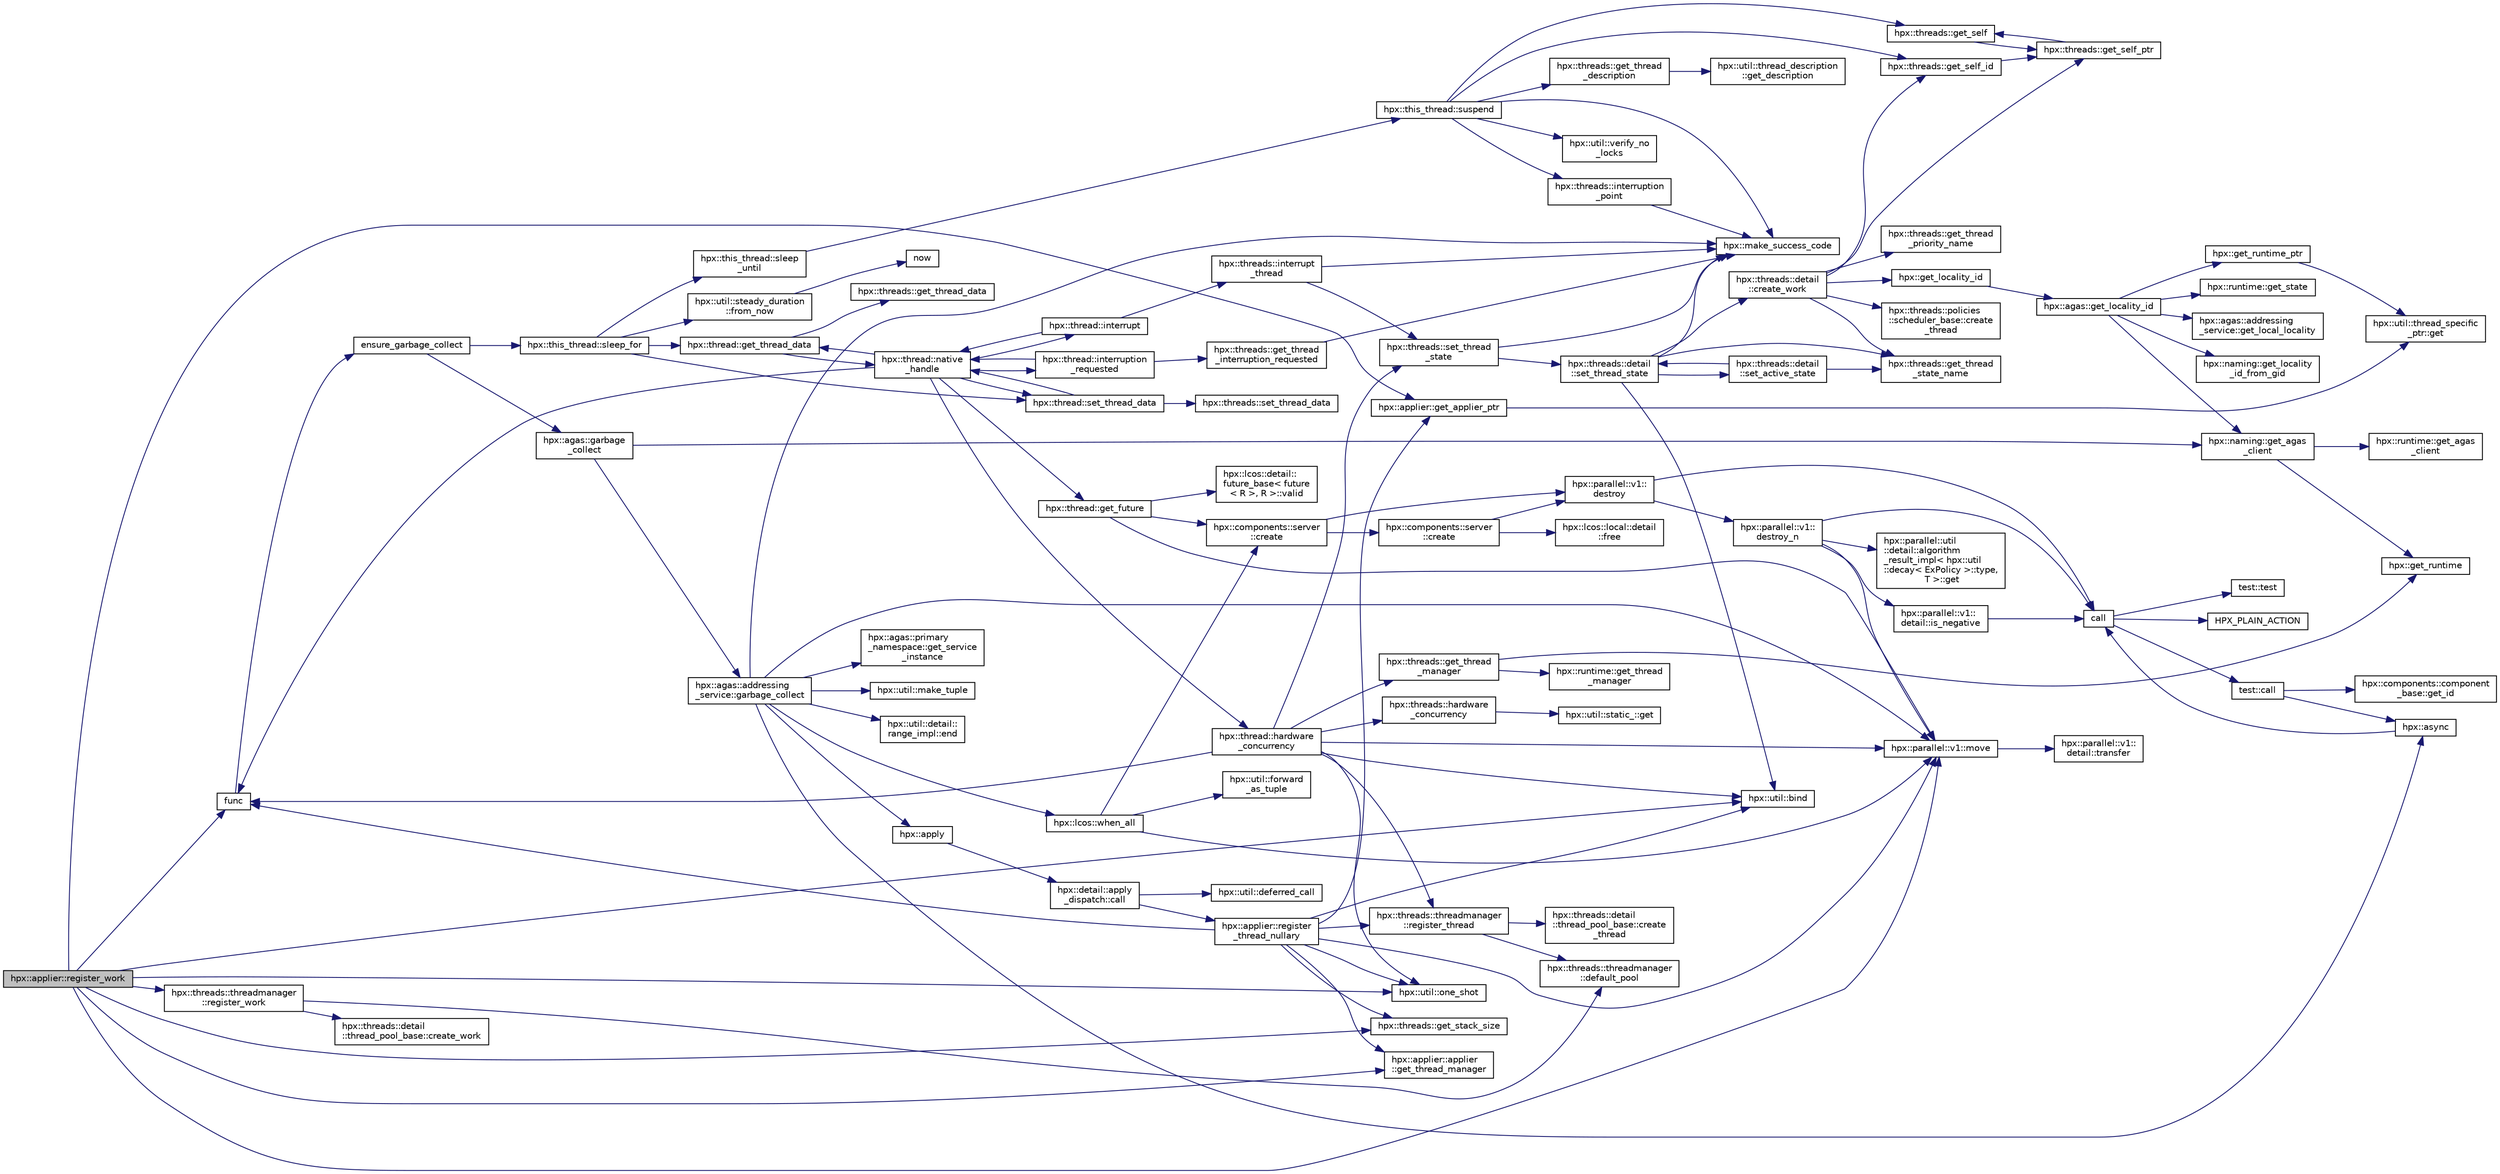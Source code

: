 digraph "hpx::applier::register_work"
{
  edge [fontname="Helvetica",fontsize="10",labelfontname="Helvetica",labelfontsize="10"];
  node [fontname="Helvetica",fontsize="10",shape=record];
  rankdir="LR";
  Node2215 [label="hpx::applier::register_work",height=0.2,width=0.4,color="black", fillcolor="grey75", style="filled", fontcolor="black"];
  Node2215 -> Node2216 [color="midnightblue",fontsize="10",style="solid",fontname="Helvetica"];
  Node2216 [label="hpx::applier::get_applier_ptr",height=0.2,width=0.4,color="black", fillcolor="white", style="filled",URL="$d8/dcb/namespacehpx_1_1applier.html#a617483cf2b77ad3a0aa428ade7b35299"];
  Node2216 -> Node2217 [color="midnightblue",fontsize="10",style="solid",fontname="Helvetica"];
  Node2217 [label="hpx::util::thread_specific\l_ptr::get",height=0.2,width=0.4,color="black", fillcolor="white", style="filled",URL="$d4/d4c/structhpx_1_1util_1_1thread__specific__ptr.html#a3b27d8520710478aa41d1f74206bdba9"];
  Node2215 -> Node2218 [color="midnightblue",fontsize="10",style="solid",fontname="Helvetica"];
  Node2218 [label="func",height=0.2,width=0.4,color="black", fillcolor="white", style="filled",URL="$d8/dfd/id__type__ref__counting__1032_8cpp.html#ab811b86ea5107ffb3351fcaa29d2c652"];
  Node2218 -> Node2219 [color="midnightblue",fontsize="10",style="solid",fontname="Helvetica"];
  Node2219 [label="ensure_garbage_collect",height=0.2,width=0.4,color="black", fillcolor="white", style="filled",URL="$d8/dfd/id__type__ref__counting__1032_8cpp.html#a5264b94bf7c262ac0e521fb290d476d5"];
  Node2219 -> Node2220 [color="midnightblue",fontsize="10",style="solid",fontname="Helvetica"];
  Node2220 [label="hpx::this_thread::sleep_for",height=0.2,width=0.4,color="black", fillcolor="white", style="filled",URL="$d9/d52/namespacehpx_1_1this__thread.html#afc042a5a5fa52eef2d1d177a343435cf"];
  Node2220 -> Node2221 [color="midnightblue",fontsize="10",style="solid",fontname="Helvetica"];
  Node2221 [label="hpx::this_thread::sleep\l_until",height=0.2,width=0.4,color="black", fillcolor="white", style="filled",URL="$d9/d52/namespacehpx_1_1this__thread.html#ae12a853980115b23ff0ab8ca06622658"];
  Node2221 -> Node2222 [color="midnightblue",fontsize="10",style="solid",fontname="Helvetica"];
  Node2222 [label="hpx::this_thread::suspend",height=0.2,width=0.4,color="black", fillcolor="white", style="filled",URL="$d9/d52/namespacehpx_1_1this__thread.html#aca220026fb3014c0881d129fe31c0073"];
  Node2222 -> Node2223 [color="midnightblue",fontsize="10",style="solid",fontname="Helvetica"];
  Node2223 [label="hpx::threads::get_self",height=0.2,width=0.4,color="black", fillcolor="white", style="filled",URL="$d7/d28/namespacehpx_1_1threads.html#a07daf4d6d29233f20d66d41ab7b5b8e8"];
  Node2223 -> Node2224 [color="midnightblue",fontsize="10",style="solid",fontname="Helvetica"];
  Node2224 [label="hpx::threads::get_self_ptr",height=0.2,width=0.4,color="black", fillcolor="white", style="filled",URL="$d7/d28/namespacehpx_1_1threads.html#a22877ae347ad884cde3a51397dad6c53"];
  Node2224 -> Node2223 [color="midnightblue",fontsize="10",style="solid",fontname="Helvetica"];
  Node2222 -> Node2225 [color="midnightblue",fontsize="10",style="solid",fontname="Helvetica"];
  Node2225 [label="hpx::threads::get_self_id",height=0.2,width=0.4,color="black", fillcolor="white", style="filled",URL="$d7/d28/namespacehpx_1_1threads.html#afafe0f900b9fac3d4ed3c747625c1cfe"];
  Node2225 -> Node2224 [color="midnightblue",fontsize="10",style="solid",fontname="Helvetica"];
  Node2222 -> Node2226 [color="midnightblue",fontsize="10",style="solid",fontname="Helvetica"];
  Node2226 [label="hpx::threads::interruption\l_point",height=0.2,width=0.4,color="black", fillcolor="white", style="filled",URL="$d7/d28/namespacehpx_1_1threads.html#ada6ec56a12b050707311d8c628089059"];
  Node2226 -> Node2227 [color="midnightblue",fontsize="10",style="solid",fontname="Helvetica"];
  Node2227 [label="hpx::make_success_code",height=0.2,width=0.4,color="black", fillcolor="white", style="filled",URL="$d8/d83/namespacehpx.html#a0e8512a8f49e2a6c8185061181419d8f",tooltip="Returns error_code(hpx::success, \"success\", mode). "];
  Node2222 -> Node2228 [color="midnightblue",fontsize="10",style="solid",fontname="Helvetica"];
  Node2228 [label="hpx::util::verify_no\l_locks",height=0.2,width=0.4,color="black", fillcolor="white", style="filled",URL="$df/dad/namespacehpx_1_1util.html#ae0e1837ee6f09b79b26c2e788d2e9fc9"];
  Node2222 -> Node2229 [color="midnightblue",fontsize="10",style="solid",fontname="Helvetica"];
  Node2229 [label="hpx::threads::get_thread\l_description",height=0.2,width=0.4,color="black", fillcolor="white", style="filled",URL="$d7/d28/namespacehpx_1_1threads.html#a42fc18a7a680f4e8bc633a4b4c956701"];
  Node2229 -> Node2230 [color="midnightblue",fontsize="10",style="solid",fontname="Helvetica"];
  Node2230 [label="hpx::util::thread_description\l::get_description",height=0.2,width=0.4,color="black", fillcolor="white", style="filled",URL="$df/d9e/structhpx_1_1util_1_1thread__description.html#a8c834e14eca6eb228188022577f9f952"];
  Node2222 -> Node2227 [color="midnightblue",fontsize="10",style="solid",fontname="Helvetica"];
  Node2220 -> Node2231 [color="midnightblue",fontsize="10",style="solid",fontname="Helvetica"];
  Node2231 [label="hpx::util::steady_duration\l::from_now",height=0.2,width=0.4,color="black", fillcolor="white", style="filled",URL="$d9/d4f/classhpx_1_1util_1_1steady__duration.html#a0132206d767cd0f7395507b40111a153"];
  Node2231 -> Node2232 [color="midnightblue",fontsize="10",style="solid",fontname="Helvetica"];
  Node2232 [label="now",height=0.2,width=0.4,color="black", fillcolor="white", style="filled",URL="$de/db3/1d__stencil__1__omp_8cpp.html#a89e9667753dccfac455bd37a7a3a7b16"];
  Node2220 -> Node2233 [color="midnightblue",fontsize="10",style="solid",fontname="Helvetica"];
  Node2233 [label="hpx::thread::get_thread_data",height=0.2,width=0.4,color="black", fillcolor="white", style="filled",URL="$de/d9b/classhpx_1_1thread.html#a4535ef82cec3b953d2c941d20e3e3904"];
  Node2233 -> Node2234 [color="midnightblue",fontsize="10",style="solid",fontname="Helvetica"];
  Node2234 [label="hpx::threads::get_thread_data",height=0.2,width=0.4,color="black", fillcolor="white", style="filled",URL="$d7/d28/namespacehpx_1_1threads.html#a8737931ff6303807225f735b2b384ae4"];
  Node2233 -> Node2235 [color="midnightblue",fontsize="10",style="solid",fontname="Helvetica"];
  Node2235 [label="hpx::thread::native\l_handle",height=0.2,width=0.4,color="black", fillcolor="white", style="filled",URL="$de/d9b/classhpx_1_1thread.html#acf48190d264ab64c1c4ec99d0b421b5a"];
  Node2235 -> Node2236 [color="midnightblue",fontsize="10",style="solid",fontname="Helvetica"];
  Node2236 [label="hpx::thread::hardware\l_concurrency",height=0.2,width=0.4,color="black", fillcolor="white", style="filled",URL="$de/d9b/classhpx_1_1thread.html#a8e4fff210e02485ba493bc3a2a956c03"];
  Node2236 -> Node2237 [color="midnightblue",fontsize="10",style="solid",fontname="Helvetica"];
  Node2237 [label="hpx::threads::hardware\l_concurrency",height=0.2,width=0.4,color="black", fillcolor="white", style="filled",URL="$d7/d28/namespacehpx_1_1threads.html#aa8752a235478d2ad7b5ac467b63ab527"];
  Node2237 -> Node2238 [color="midnightblue",fontsize="10",style="solid",fontname="Helvetica"];
  Node2238 [label="hpx::util::static_::get",height=0.2,width=0.4,color="black", fillcolor="white", style="filled",URL="$d3/dbb/structhpx_1_1util_1_1static__.html#a2967c633948a3bf17a3b5405ef5a8318"];
  Node2236 -> Node2218 [color="midnightblue",fontsize="10",style="solid",fontname="Helvetica"];
  Node2236 -> Node2239 [color="midnightblue",fontsize="10",style="solid",fontname="Helvetica"];
  Node2239 [label="hpx::util::bind",height=0.2,width=0.4,color="black", fillcolor="white", style="filled",URL="$df/dad/namespacehpx_1_1util.html#ad844caedf82a0173d6909d910c3e48c6"];
  Node2236 -> Node2240 [color="midnightblue",fontsize="10",style="solid",fontname="Helvetica"];
  Node2240 [label="hpx::util::one_shot",height=0.2,width=0.4,color="black", fillcolor="white", style="filled",URL="$df/dad/namespacehpx_1_1util.html#a273e61be42a72415291e0ec0a4f28c7a"];
  Node2236 -> Node2241 [color="midnightblue",fontsize="10",style="solid",fontname="Helvetica"];
  Node2241 [label="hpx::parallel::v1::move",height=0.2,width=0.4,color="black", fillcolor="white", style="filled",URL="$db/db9/namespacehpx_1_1parallel_1_1v1.html#aa7c4ede081ce786c9d1eb1adff495cfc"];
  Node2241 -> Node2242 [color="midnightblue",fontsize="10",style="solid",fontname="Helvetica"];
  Node2242 [label="hpx::parallel::v1::\ldetail::transfer",height=0.2,width=0.4,color="black", fillcolor="white", style="filled",URL="$d2/ddd/namespacehpx_1_1parallel_1_1v1_1_1detail.html#ab1b56a05e1885ca7cc7ffa1804dd2f3c"];
  Node2236 -> Node2243 [color="midnightblue",fontsize="10",style="solid",fontname="Helvetica"];
  Node2243 [label="hpx::threads::get_thread\l_manager",height=0.2,width=0.4,color="black", fillcolor="white", style="filled",URL="$d7/d28/namespacehpx_1_1threads.html#a076973c3a53beadde7d967e22c4f6cce"];
  Node2243 -> Node2244 [color="midnightblue",fontsize="10",style="solid",fontname="Helvetica"];
  Node2244 [label="hpx::get_runtime",height=0.2,width=0.4,color="black", fillcolor="white", style="filled",URL="$d8/d83/namespacehpx.html#aef902cc6c7dd3b9fbadf34d1e850a070"];
  Node2243 -> Node2245 [color="midnightblue",fontsize="10",style="solid",fontname="Helvetica"];
  Node2245 [label="hpx::runtime::get_thread\l_manager",height=0.2,width=0.4,color="black", fillcolor="white", style="filled",URL="$d0/d7b/classhpx_1_1runtime.html#a865b12d57fcd44a8d3dda3e35414f563"];
  Node2236 -> Node2246 [color="midnightblue",fontsize="10",style="solid",fontname="Helvetica"];
  Node2246 [label="hpx::threads::threadmanager\l::register_thread",height=0.2,width=0.4,color="black", fillcolor="white", style="filled",URL="$d5/daa/classhpx_1_1threads_1_1threadmanager.html#a7f79c7578e08a60ca45eb276ce8133d8"];
  Node2246 -> Node2247 [color="midnightblue",fontsize="10",style="solid",fontname="Helvetica"];
  Node2247 [label="hpx::threads::threadmanager\l::default_pool",height=0.2,width=0.4,color="black", fillcolor="white", style="filled",URL="$d5/daa/classhpx_1_1threads_1_1threadmanager.html#a851f067d03b5dd1c5e6a9a6a841e05df"];
  Node2246 -> Node2248 [color="midnightblue",fontsize="10",style="solid",fontname="Helvetica"];
  Node2248 [label="hpx::threads::detail\l::thread_pool_base::create\l_thread",height=0.2,width=0.4,color="black", fillcolor="white", style="filled",URL="$de/dae/classhpx_1_1threads_1_1detail_1_1thread__pool__base.html#ad35d3779eef6f4528e62a26d71b34b34"];
  Node2236 -> Node2249 [color="midnightblue",fontsize="10",style="solid",fontname="Helvetica"];
  Node2249 [label="hpx::threads::set_thread\l_state",height=0.2,width=0.4,color="black", fillcolor="white", style="filled",URL="$d7/d28/namespacehpx_1_1threads.html#ac0690ad16ad778bcc79dcd727cc33025",tooltip="Set the thread state of the thread referenced by the thread_id id. "];
  Node2249 -> Node2227 [color="midnightblue",fontsize="10",style="solid",fontname="Helvetica"];
  Node2249 -> Node2250 [color="midnightblue",fontsize="10",style="solid",fontname="Helvetica"];
  Node2250 [label="hpx::threads::detail\l::set_thread_state",height=0.2,width=0.4,color="black", fillcolor="white", style="filled",URL="$d2/dd1/namespacehpx_1_1threads_1_1detail.html#af85ddc854c4a149bf1738eb1b111b9ab"];
  Node2250 -> Node2251 [color="midnightblue",fontsize="10",style="solid",fontname="Helvetica"];
  Node2251 [label="hpx::threads::get_thread\l_state_name",height=0.2,width=0.4,color="black", fillcolor="white", style="filled",URL="$d7/d28/namespacehpx_1_1threads.html#a26f91ea8d2195f165c033241c5cd11db"];
  Node2250 -> Node2227 [color="midnightblue",fontsize="10",style="solid",fontname="Helvetica"];
  Node2250 -> Node2239 [color="midnightblue",fontsize="10",style="solid",fontname="Helvetica"];
  Node2250 -> Node2252 [color="midnightblue",fontsize="10",style="solid",fontname="Helvetica"];
  Node2252 [label="hpx::threads::detail\l::set_active_state",height=0.2,width=0.4,color="black", fillcolor="white", style="filled",URL="$d2/dd1/namespacehpx_1_1threads_1_1detail.html#a45884a5bf04ad66a4f259231a3947e76"];
  Node2252 -> Node2251 [color="midnightblue",fontsize="10",style="solid",fontname="Helvetica"];
  Node2252 -> Node2250 [color="midnightblue",fontsize="10",style="solid",fontname="Helvetica"];
  Node2250 -> Node2253 [color="midnightblue",fontsize="10",style="solid",fontname="Helvetica"];
  Node2253 [label="hpx::threads::detail\l::create_work",height=0.2,width=0.4,color="black", fillcolor="white", style="filled",URL="$d2/dd1/namespacehpx_1_1threads_1_1detail.html#ae22384a3c1b1a1940032fad068fb54b1"];
  Node2253 -> Node2251 [color="midnightblue",fontsize="10",style="solid",fontname="Helvetica"];
  Node2253 -> Node2254 [color="midnightblue",fontsize="10",style="solid",fontname="Helvetica"];
  Node2254 [label="hpx::threads::get_thread\l_priority_name",height=0.2,width=0.4,color="black", fillcolor="white", style="filled",URL="$d7/d28/namespacehpx_1_1threads.html#a9c6b2fec0c1cf5b06ff83ce756ca6d42"];
  Node2253 -> Node2224 [color="midnightblue",fontsize="10",style="solid",fontname="Helvetica"];
  Node2253 -> Node2225 [color="midnightblue",fontsize="10",style="solid",fontname="Helvetica"];
  Node2253 -> Node2255 [color="midnightblue",fontsize="10",style="solid",fontname="Helvetica"];
  Node2255 [label="hpx::get_locality_id",height=0.2,width=0.4,color="black", fillcolor="white", style="filled",URL="$d8/d83/namespacehpx.html#a158d7c54a657bb364c1704033010697b",tooltip="Return the number of the locality this function is being called from. "];
  Node2255 -> Node2256 [color="midnightblue",fontsize="10",style="solid",fontname="Helvetica"];
  Node2256 [label="hpx::agas::get_locality_id",height=0.2,width=0.4,color="black", fillcolor="white", style="filled",URL="$dc/d54/namespacehpx_1_1agas.html#a491cc2ddecdf0f1a9129900caa6a4d3e"];
  Node2256 -> Node2257 [color="midnightblue",fontsize="10",style="solid",fontname="Helvetica"];
  Node2257 [label="hpx::get_runtime_ptr",height=0.2,width=0.4,color="black", fillcolor="white", style="filled",URL="$d8/d83/namespacehpx.html#af29daf2bb3e01b4d6495a1742b6cce64"];
  Node2257 -> Node2217 [color="midnightblue",fontsize="10",style="solid",fontname="Helvetica"];
  Node2256 -> Node2258 [color="midnightblue",fontsize="10",style="solid",fontname="Helvetica"];
  Node2258 [label="hpx::runtime::get_state",height=0.2,width=0.4,color="black", fillcolor="white", style="filled",URL="$d0/d7b/classhpx_1_1runtime.html#ab405f80e060dac95d624520f38b0524c"];
  Node2256 -> Node2259 [color="midnightblue",fontsize="10",style="solid",fontname="Helvetica"];
  Node2259 [label="hpx::naming::get_agas\l_client",height=0.2,width=0.4,color="black", fillcolor="white", style="filled",URL="$d4/dc9/namespacehpx_1_1naming.html#a0408fffd5d34b620712a801b0ae3b032"];
  Node2259 -> Node2244 [color="midnightblue",fontsize="10",style="solid",fontname="Helvetica"];
  Node2259 -> Node2260 [color="midnightblue",fontsize="10",style="solid",fontname="Helvetica"];
  Node2260 [label="hpx::runtime::get_agas\l_client",height=0.2,width=0.4,color="black", fillcolor="white", style="filled",URL="$d0/d7b/classhpx_1_1runtime.html#aeb5dddd30d6b9861669af8ad44d1a96a"];
  Node2256 -> Node2261 [color="midnightblue",fontsize="10",style="solid",fontname="Helvetica"];
  Node2261 [label="hpx::agas::addressing\l_service::get_local_locality",height=0.2,width=0.4,color="black", fillcolor="white", style="filled",URL="$db/d58/structhpx_1_1agas_1_1addressing__service.html#ab52c19a37c2a7a006c6c15f90ad0539c"];
  Node2256 -> Node2262 [color="midnightblue",fontsize="10",style="solid",fontname="Helvetica"];
  Node2262 [label="hpx::naming::get_locality\l_id_from_gid",height=0.2,width=0.4,color="black", fillcolor="white", style="filled",URL="$d4/dc9/namespacehpx_1_1naming.html#a7fd43037784560bd04fda9b49e33529f"];
  Node2253 -> Node2263 [color="midnightblue",fontsize="10",style="solid",fontname="Helvetica"];
  Node2263 [label="hpx::threads::policies\l::scheduler_base::create\l_thread",height=0.2,width=0.4,color="black", fillcolor="white", style="filled",URL="$dd/d7e/structhpx_1_1threads_1_1policies_1_1scheduler__base.html#ad3b05cd7f363cc8e8410ce368c3794e0"];
  Node2235 -> Node2264 [color="midnightblue",fontsize="10",style="solid",fontname="Helvetica"];
  Node2264 [label="hpx::thread::interrupt",height=0.2,width=0.4,color="black", fillcolor="white", style="filled",URL="$de/d9b/classhpx_1_1thread.html#ac34d0d033aa743c476a79dbc2e1a8a39"];
  Node2264 -> Node2265 [color="midnightblue",fontsize="10",style="solid",fontname="Helvetica"];
  Node2265 [label="hpx::threads::interrupt\l_thread",height=0.2,width=0.4,color="black", fillcolor="white", style="filled",URL="$d7/d28/namespacehpx_1_1threads.html#a6bdda1a2aab61b9b13d274b5155d7e73"];
  Node2265 -> Node2227 [color="midnightblue",fontsize="10",style="solid",fontname="Helvetica"];
  Node2265 -> Node2249 [color="midnightblue",fontsize="10",style="solid",fontname="Helvetica"];
  Node2264 -> Node2235 [color="midnightblue",fontsize="10",style="solid",fontname="Helvetica"];
  Node2235 -> Node2266 [color="midnightblue",fontsize="10",style="solid",fontname="Helvetica"];
  Node2266 [label="hpx::thread::interruption\l_requested",height=0.2,width=0.4,color="black", fillcolor="white", style="filled",URL="$de/d9b/classhpx_1_1thread.html#a33276bb4c20bbb0b1978944e18ef71b8"];
  Node2266 -> Node2267 [color="midnightblue",fontsize="10",style="solid",fontname="Helvetica"];
  Node2267 [label="hpx::threads::get_thread\l_interruption_requested",height=0.2,width=0.4,color="black", fillcolor="white", style="filled",URL="$d7/d28/namespacehpx_1_1threads.html#ae64a7fdb8b5c8bac7be0c8282672a03b"];
  Node2267 -> Node2227 [color="midnightblue",fontsize="10",style="solid",fontname="Helvetica"];
  Node2266 -> Node2235 [color="midnightblue",fontsize="10",style="solid",fontname="Helvetica"];
  Node2235 -> Node2268 [color="midnightblue",fontsize="10",style="solid",fontname="Helvetica"];
  Node2268 [label="hpx::thread::get_future",height=0.2,width=0.4,color="black", fillcolor="white", style="filled",URL="$de/d9b/classhpx_1_1thread.html#a87fdb0d8da826366fc190ed224900a64"];
  Node2268 -> Node2269 [color="midnightblue",fontsize="10",style="solid",fontname="Helvetica"];
  Node2269 [label="hpx::lcos::detail::\lfuture_base\< future\l\< R \>, R \>::valid",height=0.2,width=0.4,color="black", fillcolor="white", style="filled",URL="$d5/dd7/classhpx_1_1lcos_1_1detail_1_1future__base.html#aaf7beb7374815614363033bd96573e75"];
  Node2268 -> Node2270 [color="midnightblue",fontsize="10",style="solid",fontname="Helvetica"];
  Node2270 [label="hpx::components::server\l::create",height=0.2,width=0.4,color="black", fillcolor="white", style="filled",URL="$d2/da2/namespacehpx_1_1components_1_1server.html#ac776c89f3d68ceb910e8cee9fa937ab4",tooltip="Create arrays of components using their default constructor. "];
  Node2270 -> Node2271 [color="midnightblue",fontsize="10",style="solid",fontname="Helvetica"];
  Node2271 [label="hpx::components::server\l::create",height=0.2,width=0.4,color="black", fillcolor="white", style="filled",URL="$d2/da2/namespacehpx_1_1components_1_1server.html#a77d26de181c97b444565e230577981bd"];
  Node2271 -> Node2272 [color="midnightblue",fontsize="10",style="solid",fontname="Helvetica"];
  Node2272 [label="hpx::lcos::local::detail\l::free",height=0.2,width=0.4,color="black", fillcolor="white", style="filled",URL="$d4/dcb/namespacehpx_1_1lcos_1_1local_1_1detail.html#a55a940f019734e9bb045dc123cd80e48"];
  Node2271 -> Node2273 [color="midnightblue",fontsize="10",style="solid",fontname="Helvetica"];
  Node2273 [label="hpx::parallel::v1::\ldestroy",height=0.2,width=0.4,color="black", fillcolor="white", style="filled",URL="$db/db9/namespacehpx_1_1parallel_1_1v1.html#acf303558375048e8a7cc9a2c2e09477f"];
  Node2273 -> Node2274 [color="midnightblue",fontsize="10",style="solid",fontname="Helvetica"];
  Node2274 [label="call",height=0.2,width=0.4,color="black", fillcolor="white", style="filled",URL="$d2/d67/promise__1620_8cpp.html#a58357f0b82bc761e1d0b9091ed563a70"];
  Node2274 -> Node2275 [color="midnightblue",fontsize="10",style="solid",fontname="Helvetica"];
  Node2275 [label="test::test",height=0.2,width=0.4,color="black", fillcolor="white", style="filled",URL="$d8/d89/structtest.html#ab42d5ece712d716b04cb3f686f297a26"];
  Node2274 -> Node2276 [color="midnightblue",fontsize="10",style="solid",fontname="Helvetica"];
  Node2276 [label="HPX_PLAIN_ACTION",height=0.2,width=0.4,color="black", fillcolor="white", style="filled",URL="$d2/d67/promise__1620_8cpp.html#ab96aab827a4b1fcaf66cfe0ba83fef23"];
  Node2274 -> Node2277 [color="midnightblue",fontsize="10",style="solid",fontname="Helvetica"];
  Node2277 [label="test::call",height=0.2,width=0.4,color="black", fillcolor="white", style="filled",URL="$d8/d89/structtest.html#aeb29e7ed6518b9426ccf1344c52620ae"];
  Node2277 -> Node2278 [color="midnightblue",fontsize="10",style="solid",fontname="Helvetica"];
  Node2278 [label="hpx::async",height=0.2,width=0.4,color="black", fillcolor="white", style="filled",URL="$d8/d83/namespacehpx.html#acb7d8e37b73b823956ce144f9a57eaa4"];
  Node2278 -> Node2274 [color="midnightblue",fontsize="10",style="solid",fontname="Helvetica"];
  Node2277 -> Node2279 [color="midnightblue",fontsize="10",style="solid",fontname="Helvetica"];
  Node2279 [label="hpx::components::component\l_base::get_id",height=0.2,width=0.4,color="black", fillcolor="white", style="filled",URL="$d2/de6/classhpx_1_1components_1_1component__base.html#a4c8fd93514039bdf01c48d66d82b19cd"];
  Node2273 -> Node2280 [color="midnightblue",fontsize="10",style="solid",fontname="Helvetica"];
  Node2280 [label="hpx::parallel::v1::\ldestroy_n",height=0.2,width=0.4,color="black", fillcolor="white", style="filled",URL="$db/db9/namespacehpx_1_1parallel_1_1v1.html#a71d0691132a300690163f5636bcd5bd3"];
  Node2280 -> Node2281 [color="midnightblue",fontsize="10",style="solid",fontname="Helvetica"];
  Node2281 [label="hpx::parallel::v1::\ldetail::is_negative",height=0.2,width=0.4,color="black", fillcolor="white", style="filled",URL="$d2/ddd/namespacehpx_1_1parallel_1_1v1_1_1detail.html#adf2e40fc4b20ad0fd442ee3118a4d527"];
  Node2281 -> Node2274 [color="midnightblue",fontsize="10",style="solid",fontname="Helvetica"];
  Node2280 -> Node2282 [color="midnightblue",fontsize="10",style="solid",fontname="Helvetica"];
  Node2282 [label="hpx::parallel::util\l::detail::algorithm\l_result_impl\< hpx::util\l::decay\< ExPolicy \>::type,\l T \>::get",height=0.2,width=0.4,color="black", fillcolor="white", style="filled",URL="$d2/d42/structhpx_1_1parallel_1_1util_1_1detail_1_1algorithm__result__impl.html#ab5b051e8ec74eff5e0e62fd63f5d377e"];
  Node2280 -> Node2241 [color="midnightblue",fontsize="10",style="solid",fontname="Helvetica"];
  Node2280 -> Node2274 [color="midnightblue",fontsize="10",style="solid",fontname="Helvetica"];
  Node2270 -> Node2273 [color="midnightblue",fontsize="10",style="solid",fontname="Helvetica"];
  Node2268 -> Node2241 [color="midnightblue",fontsize="10",style="solid",fontname="Helvetica"];
  Node2235 -> Node2233 [color="midnightblue",fontsize="10",style="solid",fontname="Helvetica"];
  Node2235 -> Node2283 [color="midnightblue",fontsize="10",style="solid",fontname="Helvetica"];
  Node2283 [label="hpx::thread::set_thread_data",height=0.2,width=0.4,color="black", fillcolor="white", style="filled",URL="$de/d9b/classhpx_1_1thread.html#a7317a3cf5251f3b33c990449570d4cea"];
  Node2283 -> Node2284 [color="midnightblue",fontsize="10",style="solid",fontname="Helvetica"];
  Node2284 [label="hpx::threads::set_thread_data",height=0.2,width=0.4,color="black", fillcolor="white", style="filled",URL="$d7/d28/namespacehpx_1_1threads.html#a00a625acc149fce3ae38e4340454acf7"];
  Node2283 -> Node2235 [color="midnightblue",fontsize="10",style="solid",fontname="Helvetica"];
  Node2235 -> Node2218 [color="midnightblue",fontsize="10",style="solid",fontname="Helvetica"];
  Node2220 -> Node2283 [color="midnightblue",fontsize="10",style="solid",fontname="Helvetica"];
  Node2219 -> Node2285 [color="midnightblue",fontsize="10",style="solid",fontname="Helvetica"];
  Node2285 [label="hpx::agas::garbage\l_collect",height=0.2,width=0.4,color="black", fillcolor="white", style="filled",URL="$dc/d54/namespacehpx_1_1agas.html#a951337adc4f9bd6df00a50737468e911"];
  Node2285 -> Node2259 [color="midnightblue",fontsize="10",style="solid",fontname="Helvetica"];
  Node2285 -> Node2286 [color="midnightblue",fontsize="10",style="solid",fontname="Helvetica"];
  Node2286 [label="hpx::agas::addressing\l_service::garbage_collect",height=0.2,width=0.4,color="black", fillcolor="white", style="filled",URL="$db/d58/structhpx_1_1agas_1_1addressing__service.html#a87dcae0eacf6e62d5103ebf516d86f63"];
  Node2286 -> Node2227 [color="midnightblue",fontsize="10",style="solid",fontname="Helvetica"];
  Node2286 -> Node2287 [color="midnightblue",fontsize="10",style="solid",fontname="Helvetica"];
  Node2287 [label="hpx::agas::primary\l_namespace::get_service\l_instance",height=0.2,width=0.4,color="black", fillcolor="white", style="filled",URL="$d1/d43/structhpx_1_1agas_1_1primary__namespace.html#a7630ff0f30ff8c23b13b4672c5350e2e"];
  Node2286 -> Node2288 [color="midnightblue",fontsize="10",style="solid",fontname="Helvetica"];
  Node2288 [label="hpx::util::make_tuple",height=0.2,width=0.4,color="black", fillcolor="white", style="filled",URL="$df/dad/namespacehpx_1_1util.html#a06fa74211a987d208e013f400a9f5328"];
  Node2286 -> Node2289 [color="midnightblue",fontsize="10",style="solid",fontname="Helvetica"];
  Node2289 [label="hpx::util::detail::\lrange_impl::end",height=0.2,width=0.4,color="black", fillcolor="white", style="filled",URL="$d4/d4a/namespacehpx_1_1util_1_1detail_1_1range__impl.html#afb2ea48b0902f52ee4d8b764807b4316"];
  Node2286 -> Node2290 [color="midnightblue",fontsize="10",style="solid",fontname="Helvetica"];
  Node2290 [label="hpx::apply",height=0.2,width=0.4,color="black", fillcolor="white", style="filled",URL="$d8/d83/namespacehpx.html#aa87762f0db0731d385f3fdfdb25d59fc"];
  Node2290 -> Node2291 [color="midnightblue",fontsize="10",style="solid",fontname="Helvetica"];
  Node2291 [label="hpx::detail::apply\l_dispatch::call",height=0.2,width=0.4,color="black", fillcolor="white", style="filled",URL="$db/de8/structhpx_1_1detail_1_1apply__dispatch.html#a0755fab16d281e74bcff0f8045be9459"];
  Node2291 -> Node2292 [color="midnightblue",fontsize="10",style="solid",fontname="Helvetica"];
  Node2292 [label="hpx::applier::register\l_thread_nullary",height=0.2,width=0.4,color="black", fillcolor="white", style="filled",URL="$d8/dcb/namespacehpx_1_1applier.html#a401cd1145927e58d74d1eb52aaccd936"];
  Node2292 -> Node2216 [color="midnightblue",fontsize="10",style="solid",fontname="Helvetica"];
  Node2292 -> Node2218 [color="midnightblue",fontsize="10",style="solid",fontname="Helvetica"];
  Node2292 -> Node2239 [color="midnightblue",fontsize="10",style="solid",fontname="Helvetica"];
  Node2292 -> Node2240 [color="midnightblue",fontsize="10",style="solid",fontname="Helvetica"];
  Node2292 -> Node2241 [color="midnightblue",fontsize="10",style="solid",fontname="Helvetica"];
  Node2292 -> Node2293 [color="midnightblue",fontsize="10",style="solid",fontname="Helvetica"];
  Node2293 [label="hpx::threads::get_stack_size",height=0.2,width=0.4,color="black", fillcolor="white", style="filled",URL="$d7/d28/namespacehpx_1_1threads.html#af597241b3c2785150be206737ca04aa6",tooltip="The get_stack_size function is part of the thread related API. It. "];
  Node2292 -> Node2294 [color="midnightblue",fontsize="10",style="solid",fontname="Helvetica"];
  Node2294 [label="hpx::applier::applier\l::get_thread_manager",height=0.2,width=0.4,color="black", fillcolor="white", style="filled",URL="$da/dcb/classhpx_1_1applier_1_1applier.html#acc36d583973701e573be39da97bba866",tooltip="Access the thread-manager instance associated with this applier. "];
  Node2292 -> Node2246 [color="midnightblue",fontsize="10",style="solid",fontname="Helvetica"];
  Node2291 -> Node2295 [color="midnightblue",fontsize="10",style="solid",fontname="Helvetica"];
  Node2295 [label="hpx::util::deferred_call",height=0.2,width=0.4,color="black", fillcolor="white", style="filled",URL="$df/dad/namespacehpx_1_1util.html#acdded623c658a7a3436f7e76bc9d881c"];
  Node2286 -> Node2241 [color="midnightblue",fontsize="10",style="solid",fontname="Helvetica"];
  Node2286 -> Node2278 [color="midnightblue",fontsize="10",style="solid",fontname="Helvetica"];
  Node2286 -> Node2296 [color="midnightblue",fontsize="10",style="solid",fontname="Helvetica"];
  Node2296 [label="hpx::lcos::when_all",height=0.2,width=0.4,color="black", fillcolor="white", style="filled",URL="$d2/dc9/namespacehpx_1_1lcos.html#a1a6fb024d8690923fb185d5aee204d54"];
  Node2296 -> Node2297 [color="midnightblue",fontsize="10",style="solid",fontname="Helvetica"];
  Node2297 [label="hpx::util::forward\l_as_tuple",height=0.2,width=0.4,color="black", fillcolor="white", style="filled",URL="$df/dad/namespacehpx_1_1util.html#ab7c31e3f24c3302a4f67b6735a6fa597"];
  Node2296 -> Node2241 [color="midnightblue",fontsize="10",style="solid",fontname="Helvetica"];
  Node2296 -> Node2270 [color="midnightblue",fontsize="10",style="solid",fontname="Helvetica"];
  Node2215 -> Node2239 [color="midnightblue",fontsize="10",style="solid",fontname="Helvetica"];
  Node2215 -> Node2240 [color="midnightblue",fontsize="10",style="solid",fontname="Helvetica"];
  Node2215 -> Node2241 [color="midnightblue",fontsize="10",style="solid",fontname="Helvetica"];
  Node2215 -> Node2293 [color="midnightblue",fontsize="10",style="solid",fontname="Helvetica"];
  Node2215 -> Node2294 [color="midnightblue",fontsize="10",style="solid",fontname="Helvetica"];
  Node2215 -> Node2298 [color="midnightblue",fontsize="10",style="solid",fontname="Helvetica"];
  Node2298 [label="hpx::threads::threadmanager\l::register_work",height=0.2,width=0.4,color="black", fillcolor="white", style="filled",URL="$d5/daa/classhpx_1_1threads_1_1threadmanager.html#acaf980f67457995abfd56decf1d09274"];
  Node2298 -> Node2247 [color="midnightblue",fontsize="10",style="solid",fontname="Helvetica"];
  Node2298 -> Node2299 [color="midnightblue",fontsize="10",style="solid",fontname="Helvetica"];
  Node2299 [label="hpx::threads::detail\l::thread_pool_base::create_work",height=0.2,width=0.4,color="black", fillcolor="white", style="filled",URL="$de/dae/classhpx_1_1threads_1_1detail_1_1thread__pool__base.html#a559097bd0275cbae85bd428c6f33f351"];
}
